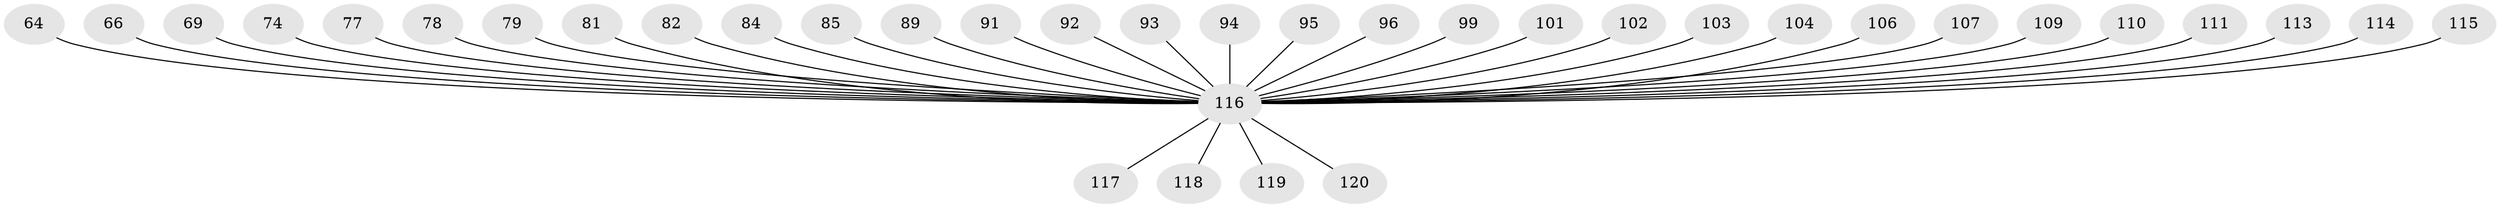 // original degree distribution, {4: 0.06666666666666667, 5: 0.025, 6: 0.025, 8: 0.008333333333333333, 2: 0.25, 3: 0.125, 1: 0.5}
// Generated by graph-tools (version 1.1) at 2025/57/03/04/25 21:57:07]
// undirected, 36 vertices, 35 edges
graph export_dot {
graph [start="1"]
  node [color=gray90,style=filled];
  64 [super="+39"];
  66;
  69;
  74;
  77;
  78;
  79;
  81;
  82;
  84;
  85;
  89;
  91;
  92;
  93;
  94;
  95;
  96;
  99;
  101;
  102;
  103;
  104;
  106;
  107;
  109;
  110;
  111;
  113;
  114;
  115;
  116 [super="+15+68+25+18+19+31+30+9+17+32+33+23+26+36+21+53+28+29+37+41+38+86+42+44+98+46+45+48+49+50+73+97+70+60+83+51+71+54+56+88+87+100+57+105+108+112+58+90+61+62+63"];
  117;
  118;
  119;
  120;
  64 -- 116;
  66 -- 116;
  69 -- 116;
  74 -- 116;
  77 -- 116;
  78 -- 116;
  79 -- 116;
  81 -- 116;
  82 -- 116;
  84 -- 116;
  85 -- 116;
  89 -- 116;
  91 -- 116;
  92 -- 116;
  93 -- 116;
  94 -- 116;
  95 -- 116;
  96 -- 116;
  99 -- 116;
  101 -- 116;
  102 -- 116;
  103 -- 116;
  104 -- 116;
  106 -- 116;
  107 -- 116;
  109 -- 116;
  110 -- 116;
  111 -- 116;
  113 -- 116;
  114 -- 116;
  115 -- 116;
  116 -- 117;
  116 -- 118;
  116 -- 120;
  116 -- 119;
}

